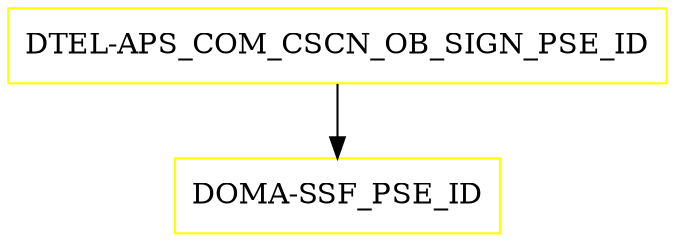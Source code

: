 digraph G {
  "DTEL-APS_COM_CSCN_OB_SIGN_PSE_ID" [shape=box,color=yellow];
  "DOMA-SSF_PSE_ID" [shape=box,color=yellow,URL="./DOMA_SSF_PSE_ID.html"];
  "DTEL-APS_COM_CSCN_OB_SIGN_PSE_ID" -> "DOMA-SSF_PSE_ID";
}
